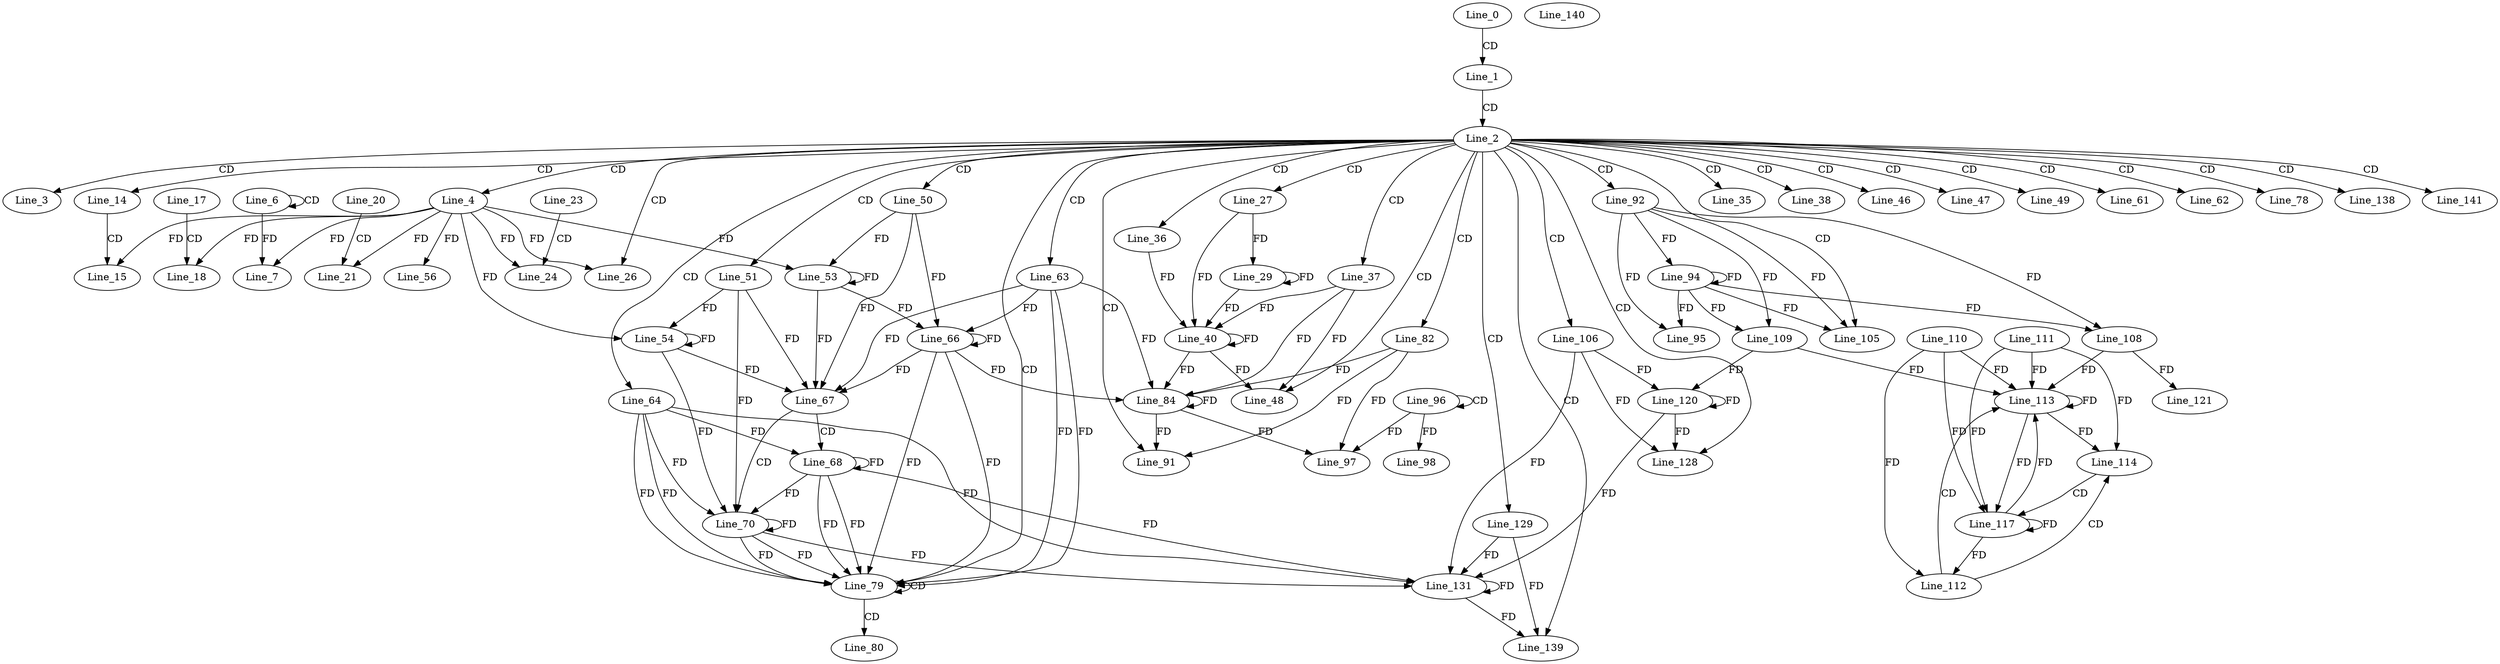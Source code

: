 digraph G {
  Line_0;
  Line_1;
  Line_2;
  Line_3;
  Line_4;
  Line_6;
  Line_6;
  Line_7;
  Line_14;
  Line_15;
  Line_15;
  Line_17;
  Line_18;
  Line_18;
  Line_20;
  Line_21;
  Line_21;
  Line_23;
  Line_24;
  Line_24;
  Line_26;
  Line_26;
  Line_26;
  Line_26;
  Line_26;
  Line_27;
  Line_29;
  Line_35;
  Line_36;
  Line_37;
  Line_38;
  Line_40;
  Line_40;
  Line_46;
  Line_47;
  Line_48;
  Line_49;
  Line_50;
  Line_51;
  Line_53;
  Line_53;
  Line_54;
  Line_54;
  Line_56;
  Line_61;
  Line_62;
  Line_63;
  Line_64;
  Line_66;
  Line_66;
  Line_67;
  Line_67;
  Line_67;
  Line_68;
  Line_70;
  Line_70;
  Line_78;
  Line_79;
  Line_79;
  Line_80;
  Line_82;
  Line_84;
  Line_84;
  Line_91;
  Line_91;
  Line_92;
  Line_94;
  Line_94;
  Line_95;
  Line_96;
  Line_96;
  Line_97;
  Line_98;
  Line_105;
  Line_105;
  Line_105;
  Line_106;
  Line_108;
  Line_109;
  Line_110;
  Line_112;
  Line_113;
  Line_111;
  Line_113;
  Line_108;
  Line_109;
  Line_114;
  Line_117;
  Line_120;
  Line_120;
  Line_121;
  Line_128;
  Line_128;
  Line_129;
  Line_131;
  Line_131;
  Line_138;
  Line_139;
  Line_140;
  Line_141;
  Line_0 -> Line_1 [ label="CD" ];
  Line_1 -> Line_2 [ label="CD" ];
  Line_2 -> Line_3 [ label="CD" ];
  Line_2 -> Line_4 [ label="CD" ];
  Line_6 -> Line_6 [ label="CD" ];
  Line_4 -> Line_7 [ label="FD" ];
  Line_6 -> Line_7 [ label="FD" ];
  Line_2 -> Line_14 [ label="CD" ];
  Line_14 -> Line_15 [ label="CD" ];
  Line_4 -> Line_15 [ label="FD" ];
  Line_17 -> Line_18 [ label="CD" ];
  Line_4 -> Line_18 [ label="FD" ];
  Line_20 -> Line_21 [ label="CD" ];
  Line_4 -> Line_21 [ label="FD" ];
  Line_23 -> Line_24 [ label="CD" ];
  Line_4 -> Line_24 [ label="FD" ];
  Line_2 -> Line_26 [ label="CD" ];
  Line_4 -> Line_26 [ label="FD" ];
  Line_2 -> Line_27 [ label="CD" ];
  Line_27 -> Line_29 [ label="FD" ];
  Line_29 -> Line_29 [ label="FD" ];
  Line_2 -> Line_35 [ label="CD" ];
  Line_2 -> Line_36 [ label="CD" ];
  Line_2 -> Line_37 [ label="CD" ];
  Line_2 -> Line_38 [ label="CD" ];
  Line_37 -> Line_40 [ label="FD" ];
  Line_40 -> Line_40 [ label="FD" ];
  Line_27 -> Line_40 [ label="FD" ];
  Line_29 -> Line_40 [ label="FD" ];
  Line_36 -> Line_40 [ label="FD" ];
  Line_2 -> Line_46 [ label="CD" ];
  Line_2 -> Line_47 [ label="CD" ];
  Line_2 -> Line_48 [ label="CD" ];
  Line_37 -> Line_48 [ label="FD" ];
  Line_40 -> Line_48 [ label="FD" ];
  Line_2 -> Line_49 [ label="CD" ];
  Line_2 -> Line_50 [ label="CD" ];
  Line_2 -> Line_51 [ label="CD" ];
  Line_50 -> Line_53 [ label="FD" ];
  Line_53 -> Line_53 [ label="FD" ];
  Line_4 -> Line_53 [ label="FD" ];
  Line_51 -> Line_54 [ label="FD" ];
  Line_54 -> Line_54 [ label="FD" ];
  Line_4 -> Line_54 [ label="FD" ];
  Line_4 -> Line_56 [ label="FD" ];
  Line_2 -> Line_61 [ label="CD" ];
  Line_2 -> Line_62 [ label="CD" ];
  Line_2 -> Line_63 [ label="CD" ];
  Line_2 -> Line_64 [ label="CD" ];
  Line_63 -> Line_66 [ label="FD" ];
  Line_66 -> Line_66 [ label="FD" ];
  Line_50 -> Line_66 [ label="FD" ];
  Line_53 -> Line_66 [ label="FD" ];
  Line_50 -> Line_67 [ label="FD" ];
  Line_53 -> Line_67 [ label="FD" ];
  Line_51 -> Line_67 [ label="FD" ];
  Line_54 -> Line_67 [ label="FD" ];
  Line_63 -> Line_67 [ label="FD" ];
  Line_66 -> Line_67 [ label="FD" ];
  Line_67 -> Line_68 [ label="CD" ];
  Line_64 -> Line_68 [ label="FD" ];
  Line_68 -> Line_68 [ label="FD" ];
  Line_67 -> Line_70 [ label="CD" ];
  Line_64 -> Line_70 [ label="FD" ];
  Line_68 -> Line_70 [ label="FD" ];
  Line_70 -> Line_70 [ label="FD" ];
  Line_51 -> Line_70 [ label="FD" ];
  Line_54 -> Line_70 [ label="FD" ];
  Line_2 -> Line_78 [ label="CD" ];
  Line_2 -> Line_79 [ label="CD" ];
  Line_64 -> Line_79 [ label="FD" ];
  Line_68 -> Line_79 [ label="FD" ];
  Line_70 -> Line_79 [ label="FD" ];
  Line_63 -> Line_79 [ label="FD" ];
  Line_66 -> Line_79 [ label="FD" ];
  Line_79 -> Line_79 [ label="CD" ];
  Line_64 -> Line_79 [ label="FD" ];
  Line_68 -> Line_79 [ label="FD" ];
  Line_70 -> Line_79 [ label="FD" ];
  Line_63 -> Line_79 [ label="FD" ];
  Line_66 -> Line_79 [ label="FD" ];
  Line_79 -> Line_80 [ label="CD" ];
  Line_2 -> Line_82 [ label="CD" ];
  Line_82 -> Line_84 [ label="FD" ];
  Line_84 -> Line_84 [ label="FD" ];
  Line_63 -> Line_84 [ label="FD" ];
  Line_66 -> Line_84 [ label="FD" ];
  Line_37 -> Line_84 [ label="FD" ];
  Line_40 -> Line_84 [ label="FD" ];
  Line_2 -> Line_91 [ label="CD" ];
  Line_82 -> Line_91 [ label="FD" ];
  Line_84 -> Line_91 [ label="FD" ];
  Line_2 -> Line_92 [ label="CD" ];
  Line_92 -> Line_94 [ label="FD" ];
  Line_94 -> Line_94 [ label="FD" ];
  Line_92 -> Line_95 [ label="FD" ];
  Line_94 -> Line_95 [ label="FD" ];
  Line_96 -> Line_96 [ label="CD" ];
  Line_96 -> Line_97 [ label="FD" ];
  Line_82 -> Line_97 [ label="FD" ];
  Line_84 -> Line_97 [ label="FD" ];
  Line_96 -> Line_98 [ label="FD" ];
  Line_2 -> Line_105 [ label="CD" ];
  Line_92 -> Line_105 [ label="FD" ];
  Line_94 -> Line_105 [ label="FD" ];
  Line_2 -> Line_106 [ label="CD" ];
  Line_92 -> Line_108 [ label="FD" ];
  Line_94 -> Line_108 [ label="FD" ];
  Line_92 -> Line_109 [ label="FD" ];
  Line_94 -> Line_109 [ label="FD" ];
  Line_110 -> Line_112 [ label="FD" ];
  Line_112 -> Line_113 [ label="CD" ];
  Line_113 -> Line_113 [ label="FD" ];
  Line_111 -> Line_113 [ label="FD" ];
  Line_108 -> Line_113 [ label="FD" ];
  Line_109 -> Line_113 [ label="FD" ];
  Line_110 -> Line_113 [ label="FD" ];
  Line_112 -> Line_114 [ label="CD" ];
  Line_113 -> Line_114 [ label="FD" ];
  Line_111 -> Line_114 [ label="FD" ];
  Line_114 -> Line_117 [ label="CD" ];
  Line_117 -> Line_117 [ label="FD" ];
  Line_110 -> Line_117 [ label="FD" ];
  Line_113 -> Line_117 [ label="FD" ];
  Line_111 -> Line_117 [ label="FD" ];
  Line_106 -> Line_120 [ label="FD" ];
  Line_120 -> Line_120 [ label="FD" ];
  Line_109 -> Line_120 [ label="FD" ];
  Line_108 -> Line_121 [ label="FD" ];
  Line_2 -> Line_128 [ label="CD" ];
  Line_106 -> Line_128 [ label="FD" ];
  Line_120 -> Line_128 [ label="FD" ];
  Line_2 -> Line_129 [ label="CD" ];
  Line_129 -> Line_131 [ label="FD" ];
  Line_131 -> Line_131 [ label="FD" ];
  Line_64 -> Line_131 [ label="FD" ];
  Line_68 -> Line_131 [ label="FD" ];
  Line_70 -> Line_131 [ label="FD" ];
  Line_106 -> Line_131 [ label="FD" ];
  Line_120 -> Line_131 [ label="FD" ];
  Line_2 -> Line_138 [ label="CD" ];
  Line_2 -> Line_139 [ label="CD" ];
  Line_129 -> Line_139 [ label="FD" ];
  Line_131 -> Line_139 [ label="FD" ];
  Line_2 -> Line_141 [ label="CD" ];
  Line_117 -> Line_112 [ label="FD" ];
  Line_117 -> Line_113 [ label="FD" ];
}

